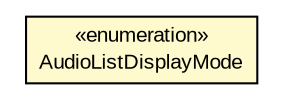 #!/usr/local/bin/dot
#
# Class diagram 
# Generated by UMLGraph version 5.1 (http://www.umlgraph.org/)
#

digraph G {
	edge [fontname="arial",fontsize=10,labelfontname="arial",labelfontsize=10];
	node [fontname="arial",fontsize=10,shape=plaintext];
	nodesep=0.25;
	ranksep=0.5;
	// org.olympe.musicplayer.bean.configurator.AudioListConfigurator.AudioListDisplayMode
	c627 [label=<<table title="org.olympe.musicplayer.bean.configurator.AudioListConfigurator.AudioListDisplayMode" border="0" cellborder="1" cellspacing="0" cellpadding="2" port="p" bgcolor="lemonChiffon" href="./AudioListConfigurator.AudioListDisplayMode.html">
		<tr><td><table border="0" cellspacing="0" cellpadding="1">
<tr><td align="center" balign="center"> &#171;enumeration&#187; </td></tr>
<tr><td align="center" balign="center"> AudioListDisplayMode </td></tr>
		</table></td></tr>
		</table>>, fontname="arial", fontcolor="black", fontsize=10.0];
}

